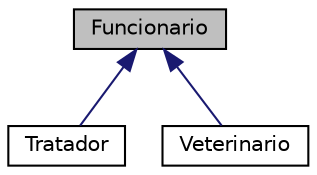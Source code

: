 digraph "Funcionario"
{
  edge [fontname="Helvetica",fontsize="10",labelfontname="Helvetica",labelfontsize="10"];
  node [fontname="Helvetica",fontsize="10",shape=record];
  Node0 [label="Funcionario",height=0.2,width=0.4,color="black", fillcolor="grey75", style="filled", fontcolor="black"];
  Node0 -> Node1 [dir="back",color="midnightblue",fontsize="10",style="solid"];
  Node1 [label="Tratador",height=0.2,width=0.4,color="black", fillcolor="white", style="filled",URL="$classTratador.html"];
  Node0 -> Node2 [dir="back",color="midnightblue",fontsize="10",style="solid"];
  Node2 [label="Veterinario",height=0.2,width=0.4,color="black", fillcolor="white", style="filled",URL="$classVeterinario.html"];
}
